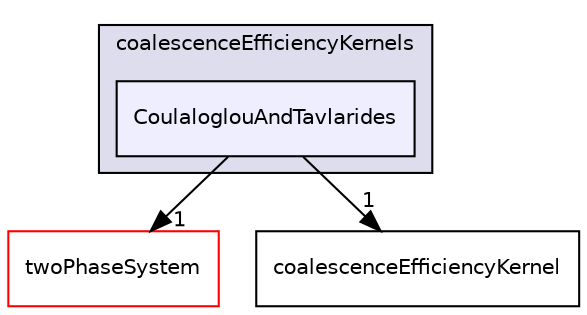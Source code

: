 digraph "CoulaloglouAndTavlarides" {
  bgcolor=transparent;
  compound=true
  node [ fontsize="10", fontname="Helvetica"];
  edge [ labelfontsize="10", labelfontname="Helvetica"];
  subgraph clusterdir_f8cea5ddaf85017118957b9ebd36b43c {
    graph [ bgcolor="#ddddee", pencolor="black", label="coalescenceEfficiencyKernels" fontname="Helvetica", fontsize="10", URL="dir_f8cea5ddaf85017118957b9ebd36b43c.html"]
  dir_2f5cb1c5939ef71911e5f95444158861 [shape=box, label="CoulaloglouAndTavlarides", style="filled", fillcolor="#eeeeff", pencolor="black", URL="dir_2f5cb1c5939ef71911e5f95444158861.html"];
  }
  dir_c8dd8d838525102dfd397a50c2714810 [shape=box label="twoPhaseSystem" color="red" URL="dir_c8dd8d838525102dfd397a50c2714810.html"];
  dir_64201f64a97ea2db4703a1fa734f7314 [shape=box label="coalescenceEfficiencyKernel" URL="dir_64201f64a97ea2db4703a1fa734f7314.html"];
  dir_2f5cb1c5939ef71911e5f95444158861->dir_c8dd8d838525102dfd397a50c2714810 [headlabel="1", labeldistance=1.5 headhref="dir_000111_000054.html"];
  dir_2f5cb1c5939ef71911e5f95444158861->dir_64201f64a97ea2db4703a1fa734f7314 [headlabel="1", labeldistance=1.5 headhref="dir_000111_000076.html"];
}
